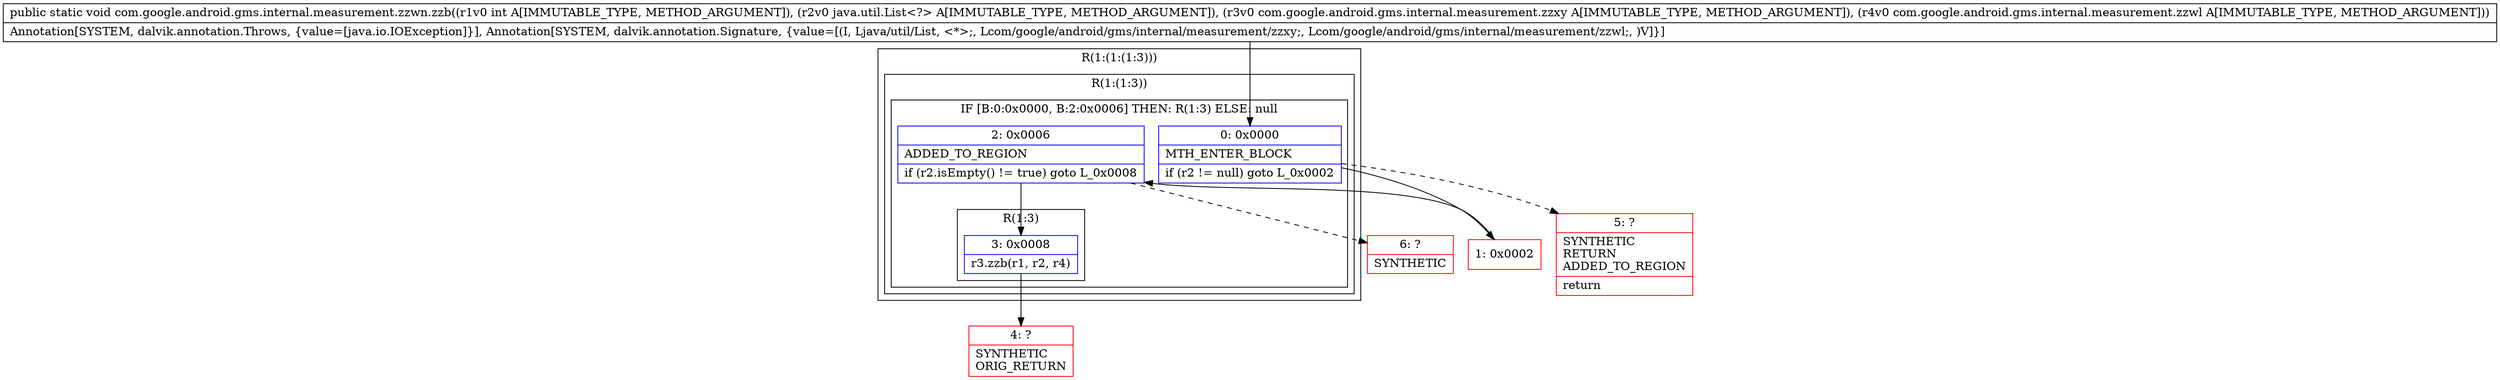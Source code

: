 digraph "CFG forcom.google.android.gms.internal.measurement.zzwn.zzb(ILjava\/util\/List;Lcom\/google\/android\/gms\/internal\/measurement\/zzxy;Lcom\/google\/android\/gms\/internal\/measurement\/zzwl;)V" {
subgraph cluster_Region_1931498392 {
label = "R(1:(1:(1:3)))";
node [shape=record,color=blue];
subgraph cluster_Region_234853041 {
label = "R(1:(1:3))";
node [shape=record,color=blue];
subgraph cluster_IfRegion_855818084 {
label = "IF [B:0:0x0000, B:2:0x0006] THEN: R(1:3) ELSE: null";
node [shape=record,color=blue];
Node_0 [shape=record,label="{0\:\ 0x0000|MTH_ENTER_BLOCK\l|if (r2 != null) goto L_0x0002\l}"];
Node_2 [shape=record,label="{2\:\ 0x0006|ADDED_TO_REGION\l|if (r2.isEmpty() != true) goto L_0x0008\l}"];
subgraph cluster_Region_764075491 {
label = "R(1:3)";
node [shape=record,color=blue];
Node_3 [shape=record,label="{3\:\ 0x0008|r3.zzb(r1, r2, r4)\l}"];
}
}
}
}
Node_1 [shape=record,color=red,label="{1\:\ 0x0002}"];
Node_4 [shape=record,color=red,label="{4\:\ ?|SYNTHETIC\lORIG_RETURN\l}"];
Node_5 [shape=record,color=red,label="{5\:\ ?|SYNTHETIC\lRETURN\lADDED_TO_REGION\l|return\l}"];
Node_6 [shape=record,color=red,label="{6\:\ ?|SYNTHETIC\l}"];
MethodNode[shape=record,label="{public static void com.google.android.gms.internal.measurement.zzwn.zzb((r1v0 int A[IMMUTABLE_TYPE, METHOD_ARGUMENT]), (r2v0 java.util.List\<?\> A[IMMUTABLE_TYPE, METHOD_ARGUMENT]), (r3v0 com.google.android.gms.internal.measurement.zzxy A[IMMUTABLE_TYPE, METHOD_ARGUMENT]), (r4v0 com.google.android.gms.internal.measurement.zzwl A[IMMUTABLE_TYPE, METHOD_ARGUMENT]))  | Annotation[SYSTEM, dalvik.annotation.Throws, \{value=[java.io.IOException]\}], Annotation[SYSTEM, dalvik.annotation.Signature, \{value=[(I, Ljava\/util\/List, \<*\>;, Lcom\/google\/android\/gms\/internal\/measurement\/zzxy;, Lcom\/google\/android\/gms\/internal\/measurement\/zzwl;, )V]\}]\l}"];
MethodNode -> Node_0;
Node_0 -> Node_1;
Node_0 -> Node_5[style=dashed];
Node_2 -> Node_3;
Node_2 -> Node_6[style=dashed];
Node_3 -> Node_4;
Node_1 -> Node_2;
}


